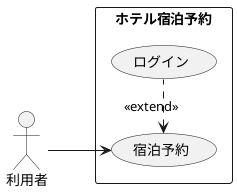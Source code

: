 @startuml ユースケース図
actor 利用者
left to right direction
rectangle ホテル宿泊予約 {
usecase 宿泊予約
usecase ログイン
}
利用者 --> 宿泊予約
宿泊予約 <. ログイン : << extend >>
@enduml